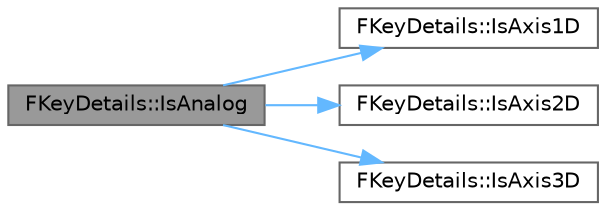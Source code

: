 digraph "FKeyDetails::IsAnalog"
{
 // INTERACTIVE_SVG=YES
 // LATEX_PDF_SIZE
  bgcolor="transparent";
  edge [fontname=Helvetica,fontsize=10,labelfontname=Helvetica,labelfontsize=10];
  node [fontname=Helvetica,fontsize=10,shape=box,height=0.2,width=0.4];
  rankdir="LR";
  Node1 [id="Node000001",label="FKeyDetails::IsAnalog",height=0.2,width=0.4,color="gray40", fillcolor="grey60", style="filled", fontcolor="black",tooltip=" "];
  Node1 -> Node2 [id="edge1_Node000001_Node000002",color="steelblue1",style="solid",tooltip=" "];
  Node2 [id="Node000002",label="FKeyDetails::IsAxis1D",height=0.2,width=0.4,color="grey40", fillcolor="white", style="filled",URL="$d1/d04/structFKeyDetails.html#a26ef2cf4f2d213c0eccf646a75ddc4c7",tooltip=" "];
  Node1 -> Node3 [id="edge2_Node000001_Node000003",color="steelblue1",style="solid",tooltip=" "];
  Node3 [id="Node000003",label="FKeyDetails::IsAxis2D",height=0.2,width=0.4,color="grey40", fillcolor="white", style="filled",URL="$d1/d04/structFKeyDetails.html#a2ef38e9739bf7d6efa95e4e176a910ff",tooltip=" "];
  Node1 -> Node4 [id="edge3_Node000001_Node000004",color="steelblue1",style="solid",tooltip=" "];
  Node4 [id="Node000004",label="FKeyDetails::IsAxis3D",height=0.2,width=0.4,color="grey40", fillcolor="white", style="filled",URL="$d1/d04/structFKeyDetails.html#a68674d76288b9d1d411b1412aef4c910",tooltip=" "];
}
